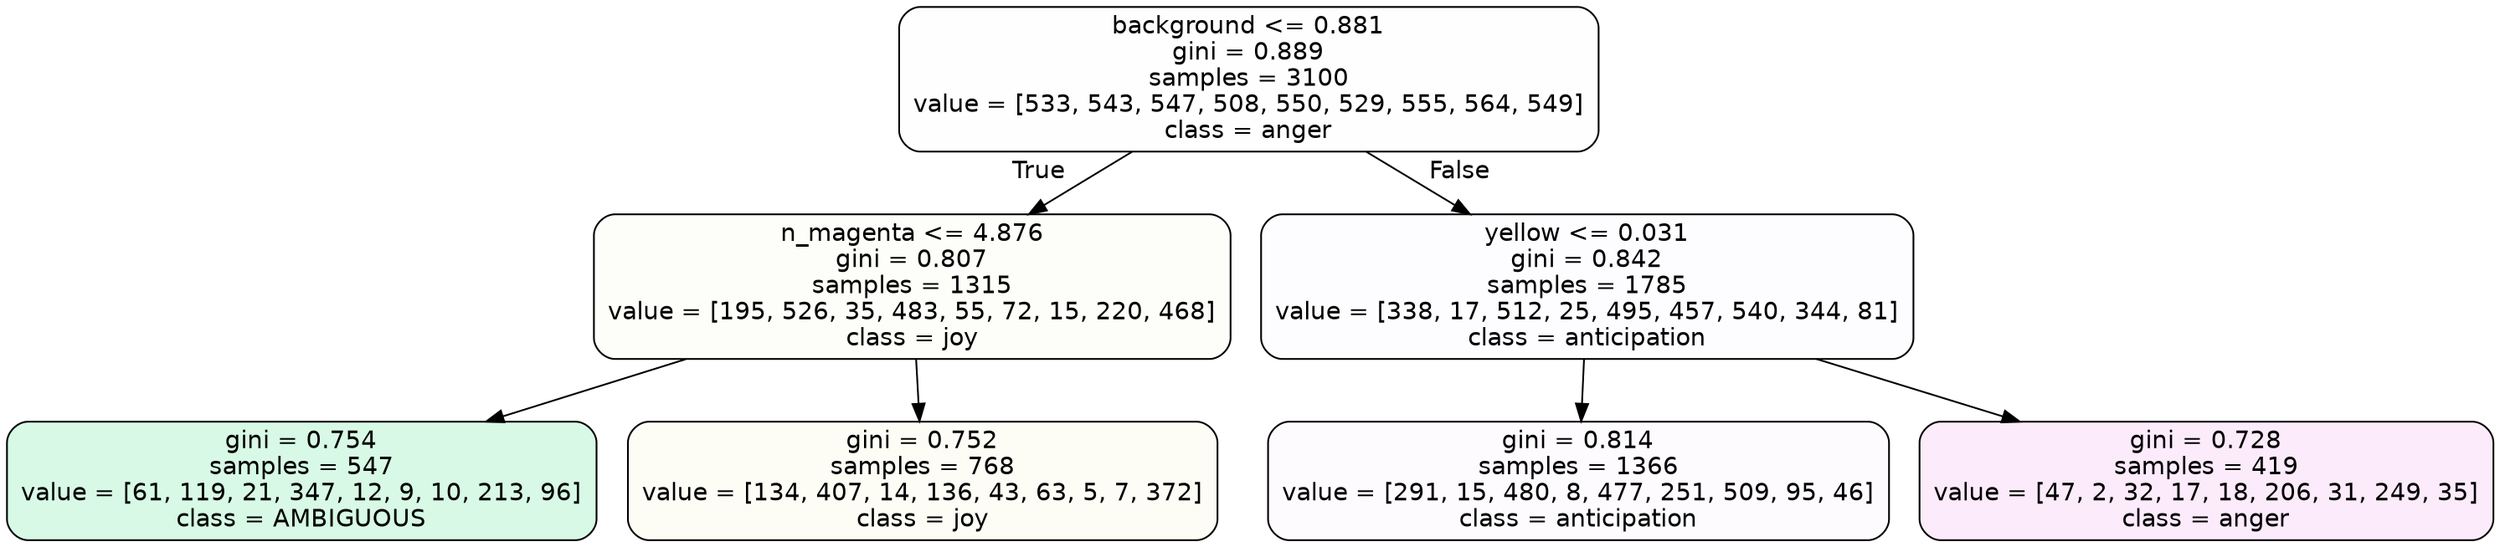 digraph Tree {
node [shape=box, style="filled, rounded", color="black", fontname=helvetica] ;
edge [fontname=helvetica] ;
0 [label="background <= 0.881\ngini = 0.889\nsamples = 3100\nvalue = [533, 543, 547, 508, 550, 529, 555, 564, 549]\nclass = anger", fillcolor="#e539d701"] ;
1 [label="n_magenta <= 4.876\ngini = 0.807\nsamples = 1315\nvalue = [195, 526, 35, 483, 55, 72, 15, 220, 468]\nclass = joy", fillcolor="#d7e53907"] ;
0 -> 1 [labeldistance=2.5, labelangle=45, headlabel="True"] ;
2 [label="gini = 0.754\nsamples = 547\nvalue = [61, 119, 21, 347, 12, 9, 10, 213, 96]\nclass = AMBIGUOUS", fillcolor="#39e58133"] ;
1 -> 2 ;
3 [label="gini = 0.752\nsamples = 768\nvalue = [134, 407, 14, 136, 43, 63, 5, 7, 372]\nclass = joy", fillcolor="#d7e5390b"] ;
1 -> 3 ;
4 [label="yellow <= 0.031\ngini = 0.842\nsamples = 1785\nvalue = [338, 17, 512, 25, 495, 457, 540, 344, 81]\nclass = anticipation", fillcolor="#8139e503"] ;
0 -> 4 [labeldistance=2.5, labelangle=-45, headlabel="False"] ;
5 [label="gini = 0.814\nsamples = 1366\nvalue = [291, 15, 480, 8, 477, 251, 509, 95, 46]\nclass = anticipation", fillcolor="#8139e504"] ;
4 -> 5 ;
6 [label="gini = 0.728\nsamples = 419\nvalue = [47, 2, 32, 17, 18, 206, 31, 249, 35]\nclass = anger", fillcolor="#e539d719"] ;
4 -> 6 ;
}